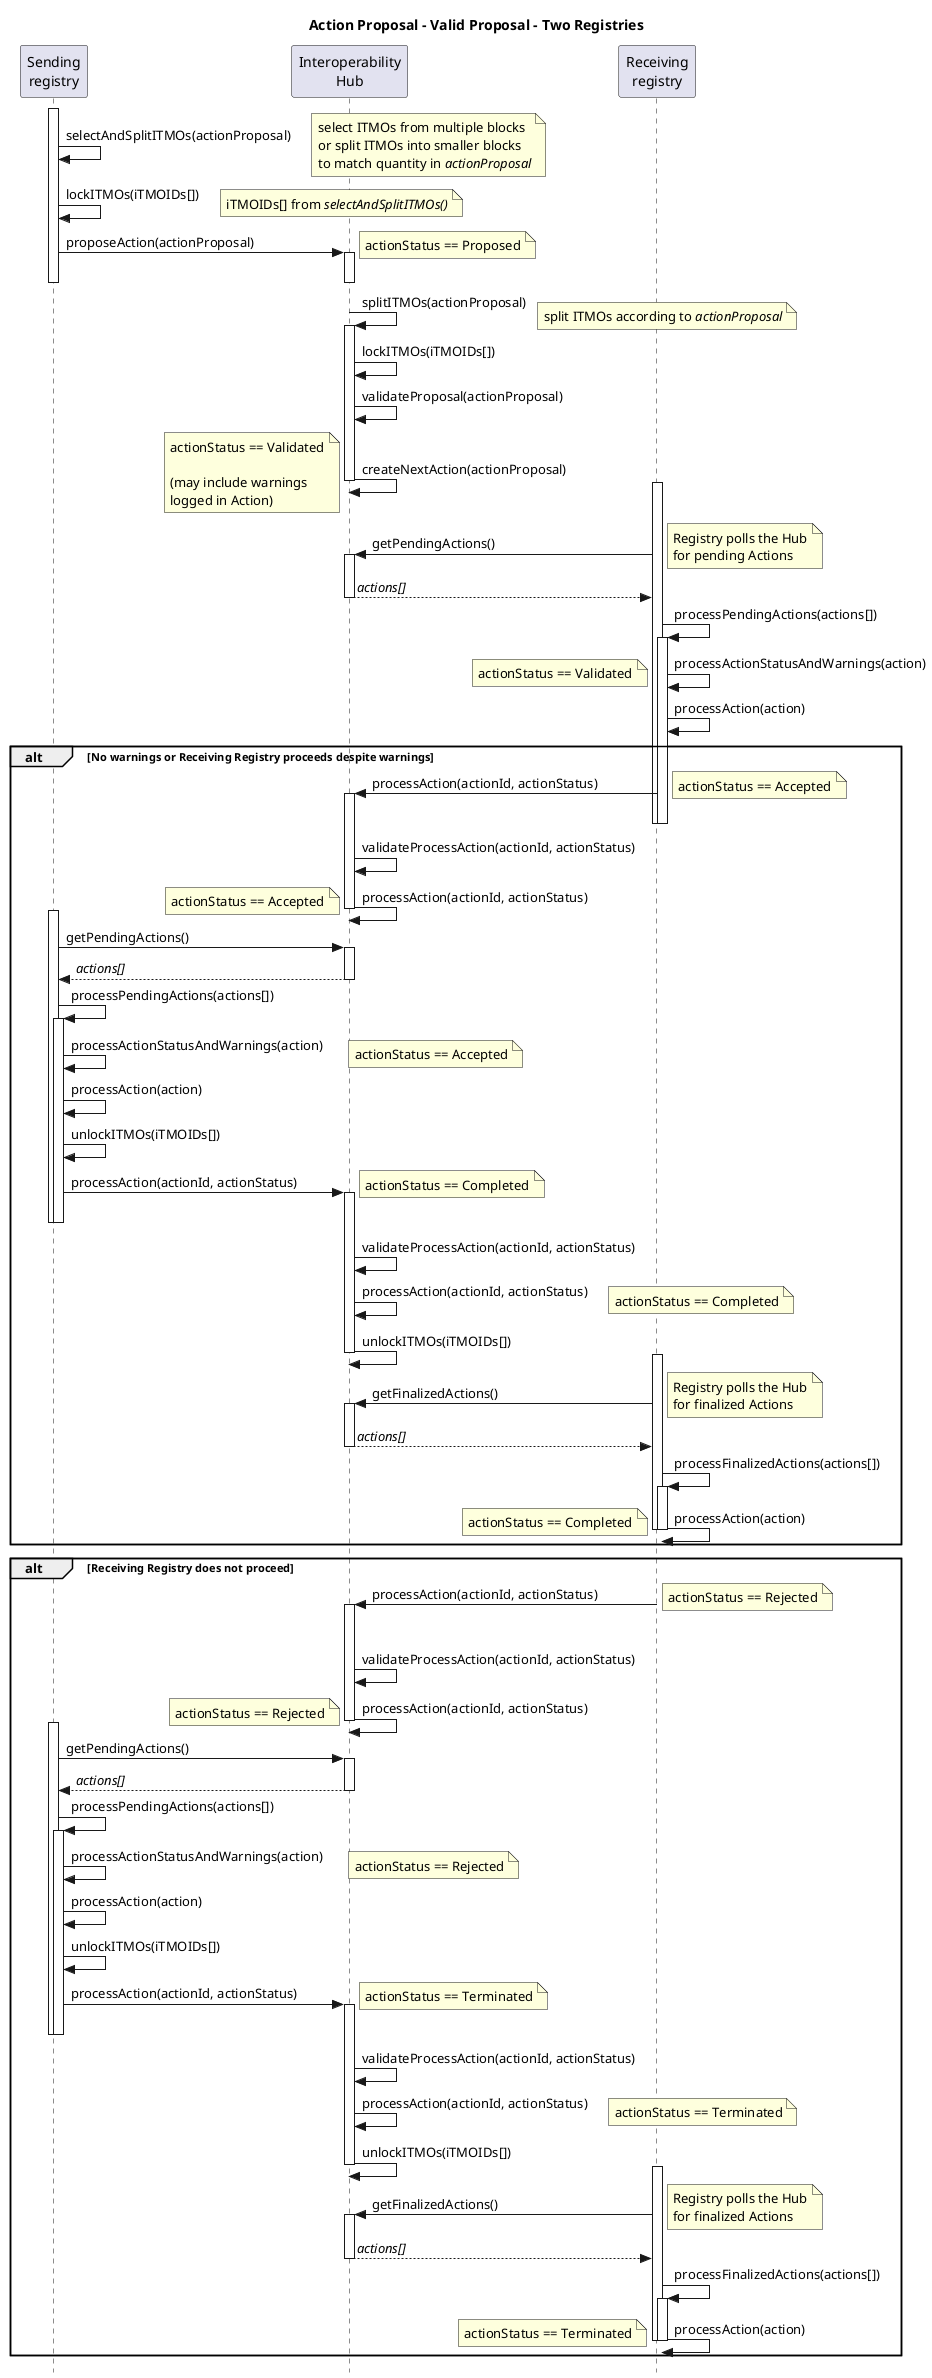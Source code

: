 @startuml actionProposal_Valid_TwoReg_Sequence

title Action Proposal - Valid Proposal - Two Registries

skinparam style strictuml

participant "Sending\nregistry" as Sender
participant "Interoperability\nHub" as Hub
participant "Receiving\nregistry" as Receiver

activate Sender
Sender -> Sender: selectAndSplitITMOs(actionProposal)
note right: select ITMOs from multiple blocks\nor split ITMOs into smaller blocks\nto match quantity in //actionProposal//

Sender -> Sender: lockITMOs(iTMOIDs[])
note right: iTMOIDs[] from //selectAndSplitITMOs()//

Sender -> Hub++ : proposeAction(actionProposal)
note right: actionStatus == Proposed
deactivate Sender
deactivate Hub

Hub -> Hub++: splitITMOs(actionProposal)
note right: split ITMOs according to //actionProposal//
Hub -> Hub: lockITMOs(iTMOIDs[])
Hub -> Hub: validateProposal(actionProposal)
Hub -> Hub--: createNextAction(actionProposal)
note left: actionStatus == Validated\n\n(may include warnings\nlogged in Action)

activate Receiver
Receiver -> Hub++: getPendingActions()
  note right: Registry polls the Hub\nfor pending Actions
  
Receiver <-- Hub: //actions[]//
deactivate Hub

Receiver -> Receiver: processPendingActions(actions[])
activate Receiver
Receiver -> Receiver: processActionStatusAndWarnings(action)
note left: actionStatus == Validated
Receiver -> Receiver: processAction(action)

alt No warnings or Receiving Registry proceeds despite warnings

  Receiver -> Hub++: processAction(actionId, actionStatus)
  deactivate Receiver
  deactivate Receiver
  note right: actionStatus == Accepted
  Hub -> Hub: validateProcessAction(actionId, actionStatus)
  Hub -> Hub: processAction(actionId, actionStatus)
  note left: actionStatus == Accepted
  deactivate Hub

  activate Sender
  Sender -> Hub++ : getPendingActions()
  Sender <-- Hub : //actions[]//
  deactivate Hub
  
  Sender -> Sender: processPendingActions(actions[])
  activate Sender
  Sender -> Sender: processActionStatusAndWarnings(action)
  note right: actionStatus == Accepted
  Sender -> Sender: processAction(action)
  Sender -> Sender: unlockITMOs(iTMOIDs[])

  Sender -> Hub++: processAction(actionId, actionStatus)
  note right: actionStatus == Completed
  deactivate Sender
  deactivate Sender
  Hub -> Hub: validateProcessAction(actionId, actionStatus)
  Hub -> Hub: processAction(actionId, actionStatus)
  note right: actionStatus == Completed
  Hub -> Hub--: unlockITMOs(iTMOIDs[])

  activate Receiver
  Receiver -> Hub++: getFinalizedActions()
    note right: Registry polls the Hub\nfor finalized Actions
    
  Receiver <-- Hub: //actions[]//
  deactivate Hub
  
  Receiver -> Receiver: processFinalizedActions(actions[])
  activate Receiver
  Receiver -> Receiver--: processAction(action)
  note left: actionStatus == Completed
  deactivate Receiver
end

alt Receiving Registry does not proceed

  activate Receiver
  activate Receiver
  Receiver -> Hub++: processAction(actionId, actionStatus)
  note right: actionStatus == Rejected
  deactivate Receiver
  deactivate Receiver
  Hub -> Hub: validateProcessAction(actionId, actionStatus)
  Hub -> Hub: processAction(actionId, actionStatus)
  note left: actionStatus == Rejected
  deactivate Hub

  activate Sender
  Sender -> Hub++ : getPendingActions()
  Sender <-- Hub: //actions[]//
  deactivate Hub
  
  Sender -> Sender: processPendingActions(actions[])
  activate Sender
  Sender -> Sender: processActionStatusAndWarnings(action)
  note right: actionStatus == Rejected

  Sender -> Sender: processAction(action)
  Sender -> Sender: unlockITMOs(iTMOIDs[])

  Sender -> Hub++: processAction(actionId, actionStatus)
  note right: actionStatus == Terminated
  deactivate Sender
  deactivate Sender
  Hub -> Hub: validateProcessAction(actionId, actionStatus)
  Hub -> Hub: processAction(actionId, actionStatus)
  note right: actionStatus == Terminated
  Hub -> Hub--: unlockITMOs(iTMOIDs[])

  activate Receiver
  Receiver -> Hub++: getFinalizedActions()
    note right: Registry polls the Hub\nfor finalized Actions
    
  Receiver <-- Hub: //actions[]//
  deactivate Hub
  
  Receiver -> Receiver: processFinalizedActions(actions[])
  activate Receiver
  Receiver -> Receiver--: processAction(action)
  note left: actionStatus == Terminated
  deactivate Receiver
end

@enduml

